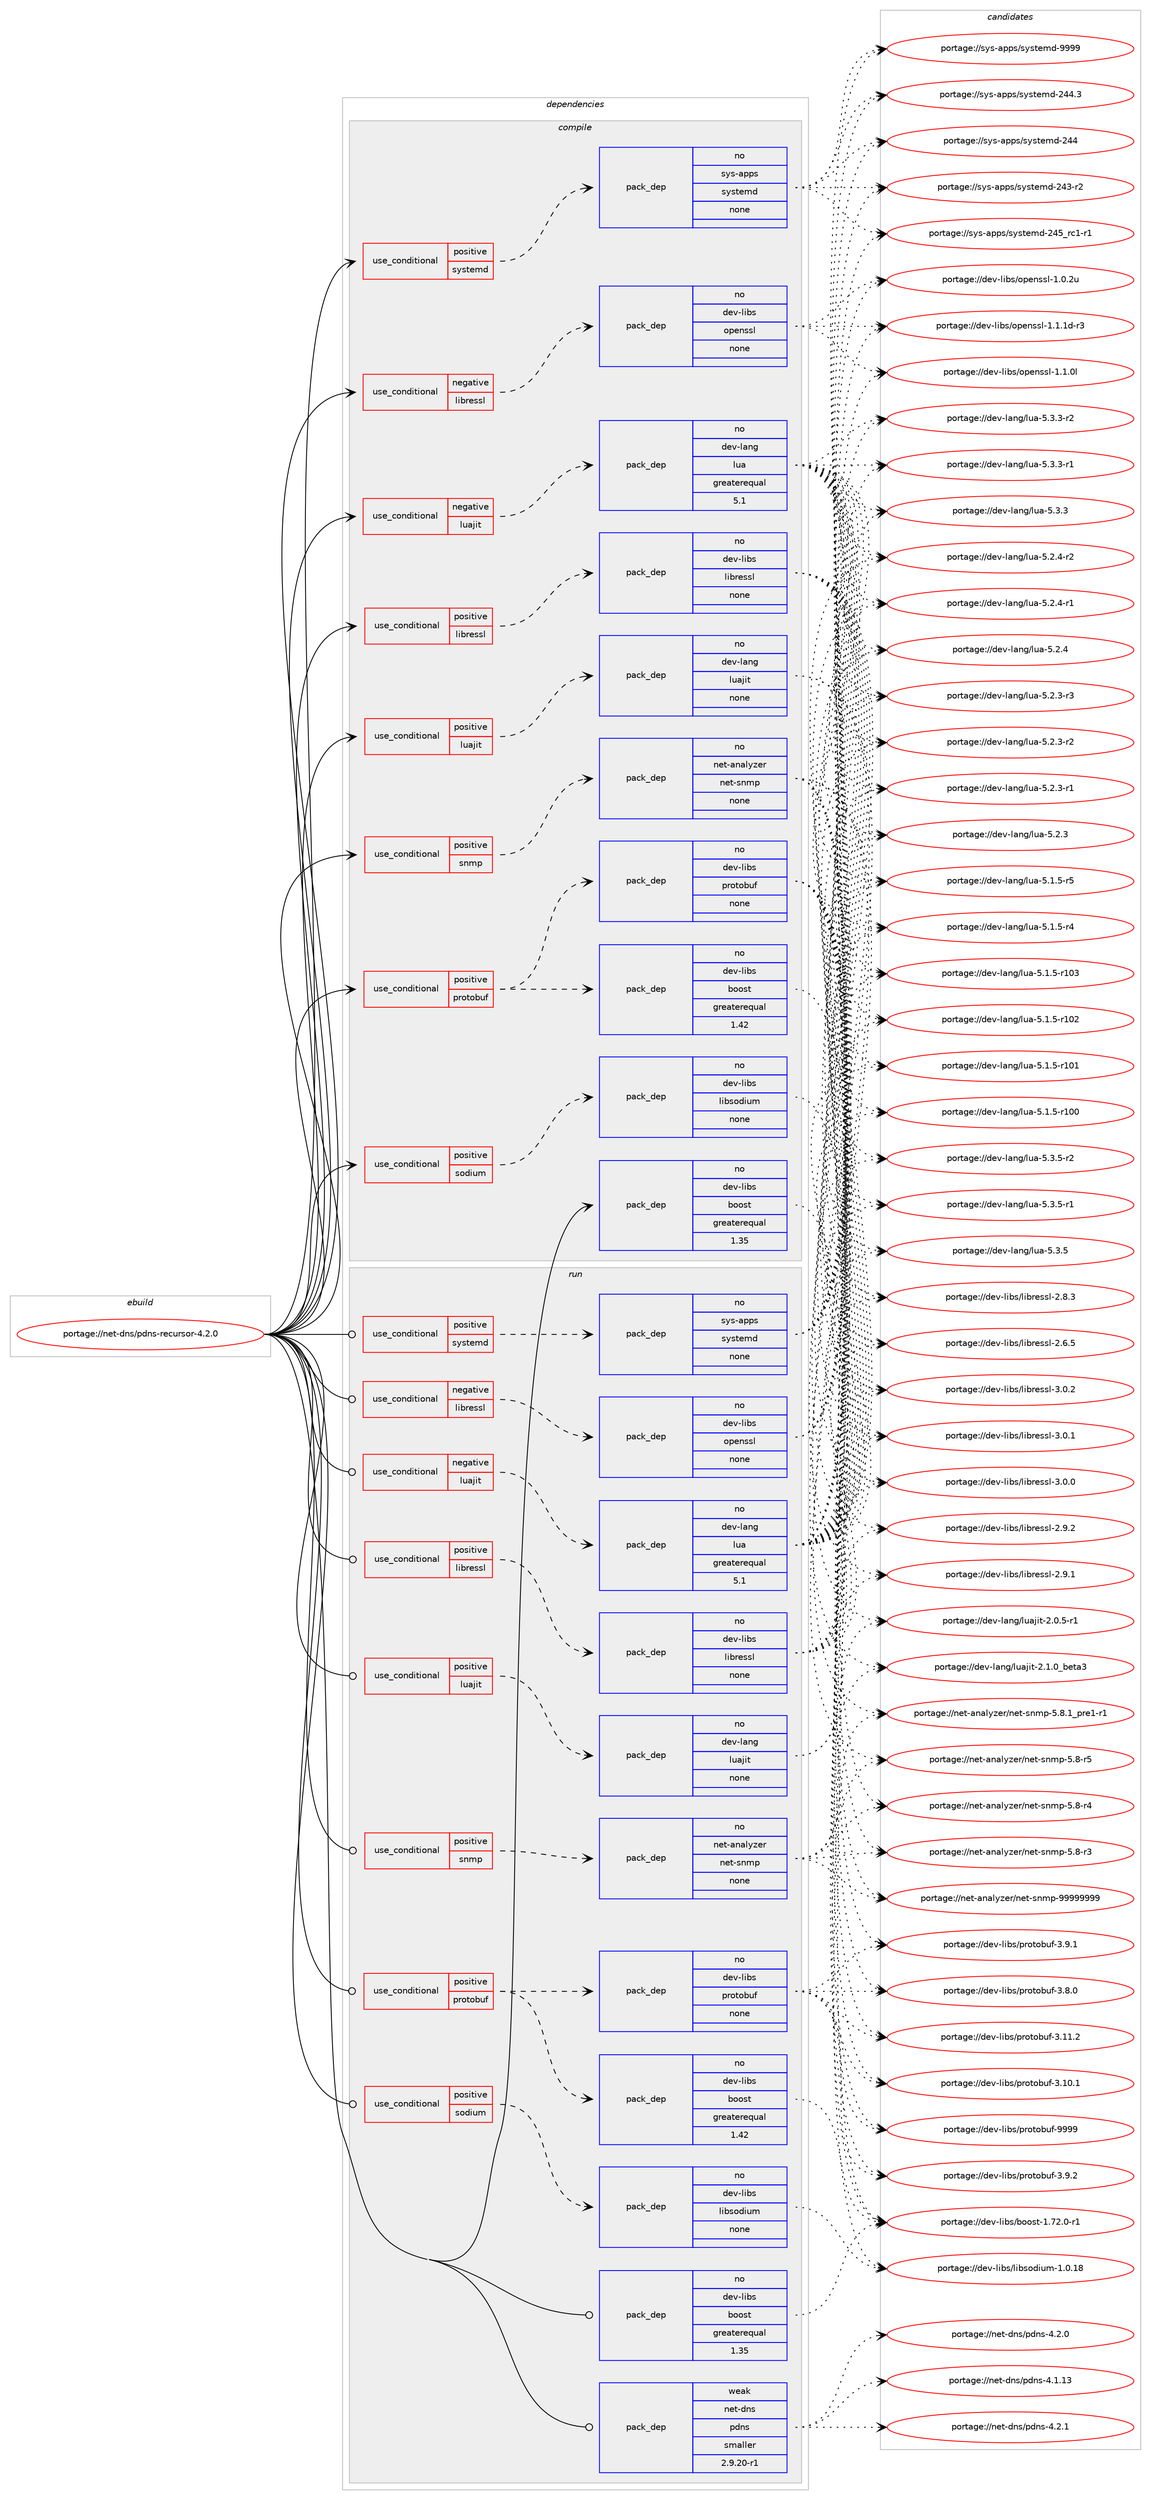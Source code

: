 digraph prolog {

# *************
# Graph options
# *************

newrank=true;
concentrate=true;
compound=true;
graph [rankdir=LR,fontname=Helvetica,fontsize=10,ranksep=1.5];#, ranksep=2.5, nodesep=0.2];
edge  [arrowhead=vee];
node  [fontname=Helvetica,fontsize=10];

# **********
# The ebuild
# **********

subgraph cluster_leftcol {
color=gray;
rank=same;
label=<<i>ebuild</i>>;
id [label="portage://net-dns/pdns-recursor-4.2.0", color=red, width=4, href="../net-dns/pdns-recursor-4.2.0.svg"];
}

# ****************
# The dependencies
# ****************

subgraph cluster_midcol {
color=gray;
label=<<i>dependencies</i>>;
subgraph cluster_compile {
fillcolor="#eeeeee";
style=filled;
label=<<i>compile</i>>;
subgraph cond29368 {
dependency134759 [label=<<TABLE BORDER="0" CELLBORDER="1" CELLSPACING="0" CELLPADDING="4"><TR><TD ROWSPAN="3" CELLPADDING="10">use_conditional</TD></TR><TR><TD>negative</TD></TR><TR><TD>libressl</TD></TR></TABLE>>, shape=none, color=red];
subgraph pack103078 {
dependency134760 [label=<<TABLE BORDER="0" CELLBORDER="1" CELLSPACING="0" CELLPADDING="4" WIDTH="220"><TR><TD ROWSPAN="6" CELLPADDING="30">pack_dep</TD></TR><TR><TD WIDTH="110">no</TD></TR><TR><TD>dev-libs</TD></TR><TR><TD>openssl</TD></TR><TR><TD>none</TD></TR><TR><TD></TD></TR></TABLE>>, shape=none, color=blue];
}
dependency134759:e -> dependency134760:w [weight=20,style="dashed",arrowhead="vee"];
}
id:e -> dependency134759:w [weight=20,style="solid",arrowhead="vee"];
subgraph cond29369 {
dependency134761 [label=<<TABLE BORDER="0" CELLBORDER="1" CELLSPACING="0" CELLPADDING="4"><TR><TD ROWSPAN="3" CELLPADDING="10">use_conditional</TD></TR><TR><TD>negative</TD></TR><TR><TD>luajit</TD></TR></TABLE>>, shape=none, color=red];
subgraph pack103079 {
dependency134762 [label=<<TABLE BORDER="0" CELLBORDER="1" CELLSPACING="0" CELLPADDING="4" WIDTH="220"><TR><TD ROWSPAN="6" CELLPADDING="30">pack_dep</TD></TR><TR><TD WIDTH="110">no</TD></TR><TR><TD>dev-lang</TD></TR><TR><TD>lua</TD></TR><TR><TD>greaterequal</TD></TR><TR><TD>5.1</TD></TR></TABLE>>, shape=none, color=blue];
}
dependency134761:e -> dependency134762:w [weight=20,style="dashed",arrowhead="vee"];
}
id:e -> dependency134761:w [weight=20,style="solid",arrowhead="vee"];
subgraph cond29370 {
dependency134763 [label=<<TABLE BORDER="0" CELLBORDER="1" CELLSPACING="0" CELLPADDING="4"><TR><TD ROWSPAN="3" CELLPADDING="10">use_conditional</TD></TR><TR><TD>positive</TD></TR><TR><TD>libressl</TD></TR></TABLE>>, shape=none, color=red];
subgraph pack103080 {
dependency134764 [label=<<TABLE BORDER="0" CELLBORDER="1" CELLSPACING="0" CELLPADDING="4" WIDTH="220"><TR><TD ROWSPAN="6" CELLPADDING="30">pack_dep</TD></TR><TR><TD WIDTH="110">no</TD></TR><TR><TD>dev-libs</TD></TR><TR><TD>libressl</TD></TR><TR><TD>none</TD></TR><TR><TD></TD></TR></TABLE>>, shape=none, color=blue];
}
dependency134763:e -> dependency134764:w [weight=20,style="dashed",arrowhead="vee"];
}
id:e -> dependency134763:w [weight=20,style="solid",arrowhead="vee"];
subgraph cond29371 {
dependency134765 [label=<<TABLE BORDER="0" CELLBORDER="1" CELLSPACING="0" CELLPADDING="4"><TR><TD ROWSPAN="3" CELLPADDING="10">use_conditional</TD></TR><TR><TD>positive</TD></TR><TR><TD>luajit</TD></TR></TABLE>>, shape=none, color=red];
subgraph pack103081 {
dependency134766 [label=<<TABLE BORDER="0" CELLBORDER="1" CELLSPACING="0" CELLPADDING="4" WIDTH="220"><TR><TD ROWSPAN="6" CELLPADDING="30">pack_dep</TD></TR><TR><TD WIDTH="110">no</TD></TR><TR><TD>dev-lang</TD></TR><TR><TD>luajit</TD></TR><TR><TD>none</TD></TR><TR><TD></TD></TR></TABLE>>, shape=none, color=blue];
}
dependency134765:e -> dependency134766:w [weight=20,style="dashed",arrowhead="vee"];
}
id:e -> dependency134765:w [weight=20,style="solid",arrowhead="vee"];
subgraph cond29372 {
dependency134767 [label=<<TABLE BORDER="0" CELLBORDER="1" CELLSPACING="0" CELLPADDING="4"><TR><TD ROWSPAN="3" CELLPADDING="10">use_conditional</TD></TR><TR><TD>positive</TD></TR><TR><TD>protobuf</TD></TR></TABLE>>, shape=none, color=red];
subgraph pack103082 {
dependency134768 [label=<<TABLE BORDER="0" CELLBORDER="1" CELLSPACING="0" CELLPADDING="4" WIDTH="220"><TR><TD ROWSPAN="6" CELLPADDING="30">pack_dep</TD></TR><TR><TD WIDTH="110">no</TD></TR><TR><TD>dev-libs</TD></TR><TR><TD>protobuf</TD></TR><TR><TD>none</TD></TR><TR><TD></TD></TR></TABLE>>, shape=none, color=blue];
}
dependency134767:e -> dependency134768:w [weight=20,style="dashed",arrowhead="vee"];
subgraph pack103083 {
dependency134769 [label=<<TABLE BORDER="0" CELLBORDER="1" CELLSPACING="0" CELLPADDING="4" WIDTH="220"><TR><TD ROWSPAN="6" CELLPADDING="30">pack_dep</TD></TR><TR><TD WIDTH="110">no</TD></TR><TR><TD>dev-libs</TD></TR><TR><TD>boost</TD></TR><TR><TD>greaterequal</TD></TR><TR><TD>1.42</TD></TR></TABLE>>, shape=none, color=blue];
}
dependency134767:e -> dependency134769:w [weight=20,style="dashed",arrowhead="vee"];
}
id:e -> dependency134767:w [weight=20,style="solid",arrowhead="vee"];
subgraph cond29373 {
dependency134770 [label=<<TABLE BORDER="0" CELLBORDER="1" CELLSPACING="0" CELLPADDING="4"><TR><TD ROWSPAN="3" CELLPADDING="10">use_conditional</TD></TR><TR><TD>positive</TD></TR><TR><TD>snmp</TD></TR></TABLE>>, shape=none, color=red];
subgraph pack103084 {
dependency134771 [label=<<TABLE BORDER="0" CELLBORDER="1" CELLSPACING="0" CELLPADDING="4" WIDTH="220"><TR><TD ROWSPAN="6" CELLPADDING="30">pack_dep</TD></TR><TR><TD WIDTH="110">no</TD></TR><TR><TD>net-analyzer</TD></TR><TR><TD>net-snmp</TD></TR><TR><TD>none</TD></TR><TR><TD></TD></TR></TABLE>>, shape=none, color=blue];
}
dependency134770:e -> dependency134771:w [weight=20,style="dashed",arrowhead="vee"];
}
id:e -> dependency134770:w [weight=20,style="solid",arrowhead="vee"];
subgraph cond29374 {
dependency134772 [label=<<TABLE BORDER="0" CELLBORDER="1" CELLSPACING="0" CELLPADDING="4"><TR><TD ROWSPAN="3" CELLPADDING="10">use_conditional</TD></TR><TR><TD>positive</TD></TR><TR><TD>sodium</TD></TR></TABLE>>, shape=none, color=red];
subgraph pack103085 {
dependency134773 [label=<<TABLE BORDER="0" CELLBORDER="1" CELLSPACING="0" CELLPADDING="4" WIDTH="220"><TR><TD ROWSPAN="6" CELLPADDING="30">pack_dep</TD></TR><TR><TD WIDTH="110">no</TD></TR><TR><TD>dev-libs</TD></TR><TR><TD>libsodium</TD></TR><TR><TD>none</TD></TR><TR><TD></TD></TR></TABLE>>, shape=none, color=blue];
}
dependency134772:e -> dependency134773:w [weight=20,style="dashed",arrowhead="vee"];
}
id:e -> dependency134772:w [weight=20,style="solid",arrowhead="vee"];
subgraph cond29375 {
dependency134774 [label=<<TABLE BORDER="0" CELLBORDER="1" CELLSPACING="0" CELLPADDING="4"><TR><TD ROWSPAN="3" CELLPADDING="10">use_conditional</TD></TR><TR><TD>positive</TD></TR><TR><TD>systemd</TD></TR></TABLE>>, shape=none, color=red];
subgraph pack103086 {
dependency134775 [label=<<TABLE BORDER="0" CELLBORDER="1" CELLSPACING="0" CELLPADDING="4" WIDTH="220"><TR><TD ROWSPAN="6" CELLPADDING="30">pack_dep</TD></TR><TR><TD WIDTH="110">no</TD></TR><TR><TD>sys-apps</TD></TR><TR><TD>systemd</TD></TR><TR><TD>none</TD></TR><TR><TD></TD></TR></TABLE>>, shape=none, color=blue];
}
dependency134774:e -> dependency134775:w [weight=20,style="dashed",arrowhead="vee"];
}
id:e -> dependency134774:w [weight=20,style="solid",arrowhead="vee"];
subgraph pack103087 {
dependency134776 [label=<<TABLE BORDER="0" CELLBORDER="1" CELLSPACING="0" CELLPADDING="4" WIDTH="220"><TR><TD ROWSPAN="6" CELLPADDING="30">pack_dep</TD></TR><TR><TD WIDTH="110">no</TD></TR><TR><TD>dev-libs</TD></TR><TR><TD>boost</TD></TR><TR><TD>greaterequal</TD></TR><TR><TD>1.35</TD></TR></TABLE>>, shape=none, color=blue];
}
id:e -> dependency134776:w [weight=20,style="solid",arrowhead="vee"];
}
subgraph cluster_compileandrun {
fillcolor="#eeeeee";
style=filled;
label=<<i>compile and run</i>>;
}
subgraph cluster_run {
fillcolor="#eeeeee";
style=filled;
label=<<i>run</i>>;
subgraph cond29376 {
dependency134777 [label=<<TABLE BORDER="0" CELLBORDER="1" CELLSPACING="0" CELLPADDING="4"><TR><TD ROWSPAN="3" CELLPADDING="10">use_conditional</TD></TR><TR><TD>negative</TD></TR><TR><TD>libressl</TD></TR></TABLE>>, shape=none, color=red];
subgraph pack103088 {
dependency134778 [label=<<TABLE BORDER="0" CELLBORDER="1" CELLSPACING="0" CELLPADDING="4" WIDTH="220"><TR><TD ROWSPAN="6" CELLPADDING="30">pack_dep</TD></TR><TR><TD WIDTH="110">no</TD></TR><TR><TD>dev-libs</TD></TR><TR><TD>openssl</TD></TR><TR><TD>none</TD></TR><TR><TD></TD></TR></TABLE>>, shape=none, color=blue];
}
dependency134777:e -> dependency134778:w [weight=20,style="dashed",arrowhead="vee"];
}
id:e -> dependency134777:w [weight=20,style="solid",arrowhead="odot"];
subgraph cond29377 {
dependency134779 [label=<<TABLE BORDER="0" CELLBORDER="1" CELLSPACING="0" CELLPADDING="4"><TR><TD ROWSPAN="3" CELLPADDING="10">use_conditional</TD></TR><TR><TD>negative</TD></TR><TR><TD>luajit</TD></TR></TABLE>>, shape=none, color=red];
subgraph pack103089 {
dependency134780 [label=<<TABLE BORDER="0" CELLBORDER="1" CELLSPACING="0" CELLPADDING="4" WIDTH="220"><TR><TD ROWSPAN="6" CELLPADDING="30">pack_dep</TD></TR><TR><TD WIDTH="110">no</TD></TR><TR><TD>dev-lang</TD></TR><TR><TD>lua</TD></TR><TR><TD>greaterequal</TD></TR><TR><TD>5.1</TD></TR></TABLE>>, shape=none, color=blue];
}
dependency134779:e -> dependency134780:w [weight=20,style="dashed",arrowhead="vee"];
}
id:e -> dependency134779:w [weight=20,style="solid",arrowhead="odot"];
subgraph cond29378 {
dependency134781 [label=<<TABLE BORDER="0" CELLBORDER="1" CELLSPACING="0" CELLPADDING="4"><TR><TD ROWSPAN="3" CELLPADDING="10">use_conditional</TD></TR><TR><TD>positive</TD></TR><TR><TD>libressl</TD></TR></TABLE>>, shape=none, color=red];
subgraph pack103090 {
dependency134782 [label=<<TABLE BORDER="0" CELLBORDER="1" CELLSPACING="0" CELLPADDING="4" WIDTH="220"><TR><TD ROWSPAN="6" CELLPADDING="30">pack_dep</TD></TR><TR><TD WIDTH="110">no</TD></TR><TR><TD>dev-libs</TD></TR><TR><TD>libressl</TD></TR><TR><TD>none</TD></TR><TR><TD></TD></TR></TABLE>>, shape=none, color=blue];
}
dependency134781:e -> dependency134782:w [weight=20,style="dashed",arrowhead="vee"];
}
id:e -> dependency134781:w [weight=20,style="solid",arrowhead="odot"];
subgraph cond29379 {
dependency134783 [label=<<TABLE BORDER="0" CELLBORDER="1" CELLSPACING="0" CELLPADDING="4"><TR><TD ROWSPAN="3" CELLPADDING="10">use_conditional</TD></TR><TR><TD>positive</TD></TR><TR><TD>luajit</TD></TR></TABLE>>, shape=none, color=red];
subgraph pack103091 {
dependency134784 [label=<<TABLE BORDER="0" CELLBORDER="1" CELLSPACING="0" CELLPADDING="4" WIDTH="220"><TR><TD ROWSPAN="6" CELLPADDING="30">pack_dep</TD></TR><TR><TD WIDTH="110">no</TD></TR><TR><TD>dev-lang</TD></TR><TR><TD>luajit</TD></TR><TR><TD>none</TD></TR><TR><TD></TD></TR></TABLE>>, shape=none, color=blue];
}
dependency134783:e -> dependency134784:w [weight=20,style="dashed",arrowhead="vee"];
}
id:e -> dependency134783:w [weight=20,style="solid",arrowhead="odot"];
subgraph cond29380 {
dependency134785 [label=<<TABLE BORDER="0" CELLBORDER="1" CELLSPACING="0" CELLPADDING="4"><TR><TD ROWSPAN="3" CELLPADDING="10">use_conditional</TD></TR><TR><TD>positive</TD></TR><TR><TD>protobuf</TD></TR></TABLE>>, shape=none, color=red];
subgraph pack103092 {
dependency134786 [label=<<TABLE BORDER="0" CELLBORDER="1" CELLSPACING="0" CELLPADDING="4" WIDTH="220"><TR><TD ROWSPAN="6" CELLPADDING="30">pack_dep</TD></TR><TR><TD WIDTH="110">no</TD></TR><TR><TD>dev-libs</TD></TR><TR><TD>protobuf</TD></TR><TR><TD>none</TD></TR><TR><TD></TD></TR></TABLE>>, shape=none, color=blue];
}
dependency134785:e -> dependency134786:w [weight=20,style="dashed",arrowhead="vee"];
subgraph pack103093 {
dependency134787 [label=<<TABLE BORDER="0" CELLBORDER="1" CELLSPACING="0" CELLPADDING="4" WIDTH="220"><TR><TD ROWSPAN="6" CELLPADDING="30">pack_dep</TD></TR><TR><TD WIDTH="110">no</TD></TR><TR><TD>dev-libs</TD></TR><TR><TD>boost</TD></TR><TR><TD>greaterequal</TD></TR><TR><TD>1.42</TD></TR></TABLE>>, shape=none, color=blue];
}
dependency134785:e -> dependency134787:w [weight=20,style="dashed",arrowhead="vee"];
}
id:e -> dependency134785:w [weight=20,style="solid",arrowhead="odot"];
subgraph cond29381 {
dependency134788 [label=<<TABLE BORDER="0" CELLBORDER="1" CELLSPACING="0" CELLPADDING="4"><TR><TD ROWSPAN="3" CELLPADDING="10">use_conditional</TD></TR><TR><TD>positive</TD></TR><TR><TD>snmp</TD></TR></TABLE>>, shape=none, color=red];
subgraph pack103094 {
dependency134789 [label=<<TABLE BORDER="0" CELLBORDER="1" CELLSPACING="0" CELLPADDING="4" WIDTH="220"><TR><TD ROWSPAN="6" CELLPADDING="30">pack_dep</TD></TR><TR><TD WIDTH="110">no</TD></TR><TR><TD>net-analyzer</TD></TR><TR><TD>net-snmp</TD></TR><TR><TD>none</TD></TR><TR><TD></TD></TR></TABLE>>, shape=none, color=blue];
}
dependency134788:e -> dependency134789:w [weight=20,style="dashed",arrowhead="vee"];
}
id:e -> dependency134788:w [weight=20,style="solid",arrowhead="odot"];
subgraph cond29382 {
dependency134790 [label=<<TABLE BORDER="0" CELLBORDER="1" CELLSPACING="0" CELLPADDING="4"><TR><TD ROWSPAN="3" CELLPADDING="10">use_conditional</TD></TR><TR><TD>positive</TD></TR><TR><TD>sodium</TD></TR></TABLE>>, shape=none, color=red];
subgraph pack103095 {
dependency134791 [label=<<TABLE BORDER="0" CELLBORDER="1" CELLSPACING="0" CELLPADDING="4" WIDTH="220"><TR><TD ROWSPAN="6" CELLPADDING="30">pack_dep</TD></TR><TR><TD WIDTH="110">no</TD></TR><TR><TD>dev-libs</TD></TR><TR><TD>libsodium</TD></TR><TR><TD>none</TD></TR><TR><TD></TD></TR></TABLE>>, shape=none, color=blue];
}
dependency134790:e -> dependency134791:w [weight=20,style="dashed",arrowhead="vee"];
}
id:e -> dependency134790:w [weight=20,style="solid",arrowhead="odot"];
subgraph cond29383 {
dependency134792 [label=<<TABLE BORDER="0" CELLBORDER="1" CELLSPACING="0" CELLPADDING="4"><TR><TD ROWSPAN="3" CELLPADDING="10">use_conditional</TD></TR><TR><TD>positive</TD></TR><TR><TD>systemd</TD></TR></TABLE>>, shape=none, color=red];
subgraph pack103096 {
dependency134793 [label=<<TABLE BORDER="0" CELLBORDER="1" CELLSPACING="0" CELLPADDING="4" WIDTH="220"><TR><TD ROWSPAN="6" CELLPADDING="30">pack_dep</TD></TR><TR><TD WIDTH="110">no</TD></TR><TR><TD>sys-apps</TD></TR><TR><TD>systemd</TD></TR><TR><TD>none</TD></TR><TR><TD></TD></TR></TABLE>>, shape=none, color=blue];
}
dependency134792:e -> dependency134793:w [weight=20,style="dashed",arrowhead="vee"];
}
id:e -> dependency134792:w [weight=20,style="solid",arrowhead="odot"];
subgraph pack103097 {
dependency134794 [label=<<TABLE BORDER="0" CELLBORDER="1" CELLSPACING="0" CELLPADDING="4" WIDTH="220"><TR><TD ROWSPAN="6" CELLPADDING="30">pack_dep</TD></TR><TR><TD WIDTH="110">no</TD></TR><TR><TD>dev-libs</TD></TR><TR><TD>boost</TD></TR><TR><TD>greaterequal</TD></TR><TR><TD>1.35</TD></TR></TABLE>>, shape=none, color=blue];
}
id:e -> dependency134794:w [weight=20,style="solid",arrowhead="odot"];
subgraph pack103098 {
dependency134795 [label=<<TABLE BORDER="0" CELLBORDER="1" CELLSPACING="0" CELLPADDING="4" WIDTH="220"><TR><TD ROWSPAN="6" CELLPADDING="30">pack_dep</TD></TR><TR><TD WIDTH="110">weak</TD></TR><TR><TD>net-dns</TD></TR><TR><TD>pdns</TD></TR><TR><TD>smaller</TD></TR><TR><TD>2.9.20-r1</TD></TR></TABLE>>, shape=none, color=blue];
}
id:e -> dependency134795:w [weight=20,style="solid",arrowhead="odot"];
}
}

# **************
# The candidates
# **************

subgraph cluster_choices {
rank=same;
color=gray;
label=<<i>candidates</i>>;

subgraph choice103078 {
color=black;
nodesep=1;
choice1001011184510810598115471111121011101151151084549464946491004511451 [label="portage://dev-libs/openssl-1.1.1d-r3", color=red, width=4,href="../dev-libs/openssl-1.1.1d-r3.svg"];
choice100101118451081059811547111112101110115115108454946494648108 [label="portage://dev-libs/openssl-1.1.0l", color=red, width=4,href="../dev-libs/openssl-1.1.0l.svg"];
choice100101118451081059811547111112101110115115108454946484650117 [label="portage://dev-libs/openssl-1.0.2u", color=red, width=4,href="../dev-libs/openssl-1.0.2u.svg"];
dependency134760:e -> choice1001011184510810598115471111121011101151151084549464946491004511451:w [style=dotted,weight="100"];
dependency134760:e -> choice100101118451081059811547111112101110115115108454946494648108:w [style=dotted,weight="100"];
dependency134760:e -> choice100101118451081059811547111112101110115115108454946484650117:w [style=dotted,weight="100"];
}
subgraph choice103079 {
color=black;
nodesep=1;
choice100101118451089711010347108117974553465146534511450 [label="portage://dev-lang/lua-5.3.5-r2", color=red, width=4,href="../dev-lang/lua-5.3.5-r2.svg"];
choice100101118451089711010347108117974553465146534511449 [label="portage://dev-lang/lua-5.3.5-r1", color=red, width=4,href="../dev-lang/lua-5.3.5-r1.svg"];
choice10010111845108971101034710811797455346514653 [label="portage://dev-lang/lua-5.3.5", color=red, width=4,href="../dev-lang/lua-5.3.5.svg"];
choice100101118451089711010347108117974553465146514511450 [label="portage://dev-lang/lua-5.3.3-r2", color=red, width=4,href="../dev-lang/lua-5.3.3-r2.svg"];
choice100101118451089711010347108117974553465146514511449 [label="portage://dev-lang/lua-5.3.3-r1", color=red, width=4,href="../dev-lang/lua-5.3.3-r1.svg"];
choice10010111845108971101034710811797455346514651 [label="portage://dev-lang/lua-5.3.3", color=red, width=4,href="../dev-lang/lua-5.3.3.svg"];
choice100101118451089711010347108117974553465046524511450 [label="portage://dev-lang/lua-5.2.4-r2", color=red, width=4,href="../dev-lang/lua-5.2.4-r2.svg"];
choice100101118451089711010347108117974553465046524511449 [label="portage://dev-lang/lua-5.2.4-r1", color=red, width=4,href="../dev-lang/lua-5.2.4-r1.svg"];
choice10010111845108971101034710811797455346504652 [label="portage://dev-lang/lua-5.2.4", color=red, width=4,href="../dev-lang/lua-5.2.4.svg"];
choice100101118451089711010347108117974553465046514511451 [label="portage://dev-lang/lua-5.2.3-r3", color=red, width=4,href="../dev-lang/lua-5.2.3-r3.svg"];
choice100101118451089711010347108117974553465046514511450 [label="portage://dev-lang/lua-5.2.3-r2", color=red, width=4,href="../dev-lang/lua-5.2.3-r2.svg"];
choice100101118451089711010347108117974553465046514511449 [label="portage://dev-lang/lua-5.2.3-r1", color=red, width=4,href="../dev-lang/lua-5.2.3-r1.svg"];
choice10010111845108971101034710811797455346504651 [label="portage://dev-lang/lua-5.2.3", color=red, width=4,href="../dev-lang/lua-5.2.3.svg"];
choice100101118451089711010347108117974553464946534511453 [label="portage://dev-lang/lua-5.1.5-r5", color=red, width=4,href="../dev-lang/lua-5.1.5-r5.svg"];
choice100101118451089711010347108117974553464946534511452 [label="portage://dev-lang/lua-5.1.5-r4", color=red, width=4,href="../dev-lang/lua-5.1.5-r4.svg"];
choice1001011184510897110103471081179745534649465345114494851 [label="portage://dev-lang/lua-5.1.5-r103", color=red, width=4,href="../dev-lang/lua-5.1.5-r103.svg"];
choice1001011184510897110103471081179745534649465345114494850 [label="portage://dev-lang/lua-5.1.5-r102", color=red, width=4,href="../dev-lang/lua-5.1.5-r102.svg"];
choice1001011184510897110103471081179745534649465345114494849 [label="portage://dev-lang/lua-5.1.5-r101", color=red, width=4,href="../dev-lang/lua-5.1.5-r101.svg"];
choice1001011184510897110103471081179745534649465345114494848 [label="portage://dev-lang/lua-5.1.5-r100", color=red, width=4,href="../dev-lang/lua-5.1.5-r100.svg"];
dependency134762:e -> choice100101118451089711010347108117974553465146534511450:w [style=dotted,weight="100"];
dependency134762:e -> choice100101118451089711010347108117974553465146534511449:w [style=dotted,weight="100"];
dependency134762:e -> choice10010111845108971101034710811797455346514653:w [style=dotted,weight="100"];
dependency134762:e -> choice100101118451089711010347108117974553465146514511450:w [style=dotted,weight="100"];
dependency134762:e -> choice100101118451089711010347108117974553465146514511449:w [style=dotted,weight="100"];
dependency134762:e -> choice10010111845108971101034710811797455346514651:w [style=dotted,weight="100"];
dependency134762:e -> choice100101118451089711010347108117974553465046524511450:w [style=dotted,weight="100"];
dependency134762:e -> choice100101118451089711010347108117974553465046524511449:w [style=dotted,weight="100"];
dependency134762:e -> choice10010111845108971101034710811797455346504652:w [style=dotted,weight="100"];
dependency134762:e -> choice100101118451089711010347108117974553465046514511451:w [style=dotted,weight="100"];
dependency134762:e -> choice100101118451089711010347108117974553465046514511450:w [style=dotted,weight="100"];
dependency134762:e -> choice100101118451089711010347108117974553465046514511449:w [style=dotted,weight="100"];
dependency134762:e -> choice10010111845108971101034710811797455346504651:w [style=dotted,weight="100"];
dependency134762:e -> choice100101118451089711010347108117974553464946534511453:w [style=dotted,weight="100"];
dependency134762:e -> choice100101118451089711010347108117974553464946534511452:w [style=dotted,weight="100"];
dependency134762:e -> choice1001011184510897110103471081179745534649465345114494851:w [style=dotted,weight="100"];
dependency134762:e -> choice1001011184510897110103471081179745534649465345114494850:w [style=dotted,weight="100"];
dependency134762:e -> choice1001011184510897110103471081179745534649465345114494849:w [style=dotted,weight="100"];
dependency134762:e -> choice1001011184510897110103471081179745534649465345114494848:w [style=dotted,weight="100"];
}
subgraph choice103080 {
color=black;
nodesep=1;
choice10010111845108105981154710810598114101115115108455146484650 [label="portage://dev-libs/libressl-3.0.2", color=red, width=4,href="../dev-libs/libressl-3.0.2.svg"];
choice10010111845108105981154710810598114101115115108455146484649 [label="portage://dev-libs/libressl-3.0.1", color=red, width=4,href="../dev-libs/libressl-3.0.1.svg"];
choice10010111845108105981154710810598114101115115108455146484648 [label="portage://dev-libs/libressl-3.0.0", color=red, width=4,href="../dev-libs/libressl-3.0.0.svg"];
choice10010111845108105981154710810598114101115115108455046574650 [label="portage://dev-libs/libressl-2.9.2", color=red, width=4,href="../dev-libs/libressl-2.9.2.svg"];
choice10010111845108105981154710810598114101115115108455046574649 [label="portage://dev-libs/libressl-2.9.1", color=red, width=4,href="../dev-libs/libressl-2.9.1.svg"];
choice10010111845108105981154710810598114101115115108455046564651 [label="portage://dev-libs/libressl-2.8.3", color=red, width=4,href="../dev-libs/libressl-2.8.3.svg"];
choice10010111845108105981154710810598114101115115108455046544653 [label="portage://dev-libs/libressl-2.6.5", color=red, width=4,href="../dev-libs/libressl-2.6.5.svg"];
dependency134764:e -> choice10010111845108105981154710810598114101115115108455146484650:w [style=dotted,weight="100"];
dependency134764:e -> choice10010111845108105981154710810598114101115115108455146484649:w [style=dotted,weight="100"];
dependency134764:e -> choice10010111845108105981154710810598114101115115108455146484648:w [style=dotted,weight="100"];
dependency134764:e -> choice10010111845108105981154710810598114101115115108455046574650:w [style=dotted,weight="100"];
dependency134764:e -> choice10010111845108105981154710810598114101115115108455046574649:w [style=dotted,weight="100"];
dependency134764:e -> choice10010111845108105981154710810598114101115115108455046564651:w [style=dotted,weight="100"];
dependency134764:e -> choice10010111845108105981154710810598114101115115108455046544653:w [style=dotted,weight="100"];
}
subgraph choice103081 {
color=black;
nodesep=1;
choice1001011184510897110103471081179710610511645504649464895981011169751 [label="portage://dev-lang/luajit-2.1.0_beta3", color=red, width=4,href="../dev-lang/luajit-2.1.0_beta3.svg"];
choice100101118451089711010347108117971061051164550464846534511449 [label="portage://dev-lang/luajit-2.0.5-r1", color=red, width=4,href="../dev-lang/luajit-2.0.5-r1.svg"];
dependency134766:e -> choice1001011184510897110103471081179710610511645504649464895981011169751:w [style=dotted,weight="100"];
dependency134766:e -> choice100101118451089711010347108117971061051164550464846534511449:w [style=dotted,weight="100"];
}
subgraph choice103082 {
color=black;
nodesep=1;
choice100101118451081059811547112114111116111981171024557575757 [label="portage://dev-libs/protobuf-9999", color=red, width=4,href="../dev-libs/protobuf-9999.svg"];
choice10010111845108105981154711211411111611198117102455146574650 [label="portage://dev-libs/protobuf-3.9.2", color=red, width=4,href="../dev-libs/protobuf-3.9.2.svg"];
choice10010111845108105981154711211411111611198117102455146574649 [label="portage://dev-libs/protobuf-3.9.1", color=red, width=4,href="../dev-libs/protobuf-3.9.1.svg"];
choice10010111845108105981154711211411111611198117102455146564648 [label="portage://dev-libs/protobuf-3.8.0", color=red, width=4,href="../dev-libs/protobuf-3.8.0.svg"];
choice1001011184510810598115471121141111161119811710245514649494650 [label="portage://dev-libs/protobuf-3.11.2", color=red, width=4,href="../dev-libs/protobuf-3.11.2.svg"];
choice1001011184510810598115471121141111161119811710245514649484649 [label="portage://dev-libs/protobuf-3.10.1", color=red, width=4,href="../dev-libs/protobuf-3.10.1.svg"];
dependency134768:e -> choice100101118451081059811547112114111116111981171024557575757:w [style=dotted,weight="100"];
dependency134768:e -> choice10010111845108105981154711211411111611198117102455146574650:w [style=dotted,weight="100"];
dependency134768:e -> choice10010111845108105981154711211411111611198117102455146574649:w [style=dotted,weight="100"];
dependency134768:e -> choice10010111845108105981154711211411111611198117102455146564648:w [style=dotted,weight="100"];
dependency134768:e -> choice1001011184510810598115471121141111161119811710245514649494650:w [style=dotted,weight="100"];
dependency134768:e -> choice1001011184510810598115471121141111161119811710245514649484649:w [style=dotted,weight="100"];
}
subgraph choice103083 {
color=black;
nodesep=1;
choice10010111845108105981154798111111115116454946555046484511449 [label="portage://dev-libs/boost-1.72.0-r1", color=red, width=4,href="../dev-libs/boost-1.72.0-r1.svg"];
dependency134769:e -> choice10010111845108105981154798111111115116454946555046484511449:w [style=dotted,weight="100"];
}
subgraph choice103084 {
color=black;
nodesep=1;
choice1101011164597110971081211221011144711010111645115110109112455757575757575757 [label="portage://net-analyzer/net-snmp-99999999", color=red, width=4,href="../net-analyzer/net-snmp-99999999.svg"];
choice110101116459711097108121122101114471101011164511511010911245534656464995112114101494511449 [label="portage://net-analyzer/net-snmp-5.8.1_pre1-r1", color=red, width=4,href="../net-analyzer/net-snmp-5.8.1_pre1-r1.svg"];
choice1101011164597110971081211221011144711010111645115110109112455346564511453 [label="portage://net-analyzer/net-snmp-5.8-r5", color=red, width=4,href="../net-analyzer/net-snmp-5.8-r5.svg"];
choice1101011164597110971081211221011144711010111645115110109112455346564511452 [label="portage://net-analyzer/net-snmp-5.8-r4", color=red, width=4,href="../net-analyzer/net-snmp-5.8-r4.svg"];
choice1101011164597110971081211221011144711010111645115110109112455346564511451 [label="portage://net-analyzer/net-snmp-5.8-r3", color=red, width=4,href="../net-analyzer/net-snmp-5.8-r3.svg"];
dependency134771:e -> choice1101011164597110971081211221011144711010111645115110109112455757575757575757:w [style=dotted,weight="100"];
dependency134771:e -> choice110101116459711097108121122101114471101011164511511010911245534656464995112114101494511449:w [style=dotted,weight="100"];
dependency134771:e -> choice1101011164597110971081211221011144711010111645115110109112455346564511453:w [style=dotted,weight="100"];
dependency134771:e -> choice1101011164597110971081211221011144711010111645115110109112455346564511452:w [style=dotted,weight="100"];
dependency134771:e -> choice1101011164597110971081211221011144711010111645115110109112455346564511451:w [style=dotted,weight="100"];
}
subgraph choice103085 {
color=black;
nodesep=1;
choice1001011184510810598115471081059811511110010511710945494648464956 [label="portage://dev-libs/libsodium-1.0.18", color=red, width=4,href="../dev-libs/libsodium-1.0.18.svg"];
dependency134773:e -> choice1001011184510810598115471081059811511110010511710945494648464956:w [style=dotted,weight="100"];
}
subgraph choice103086 {
color=black;
nodesep=1;
choice1151211154597112112115471151211151161011091004557575757 [label="portage://sys-apps/systemd-9999", color=red, width=4,href="../sys-apps/systemd-9999.svg"];
choice115121115459711211211547115121115116101109100455052539511499494511449 [label="portage://sys-apps/systemd-245_rc1-r1", color=red, width=4,href="../sys-apps/systemd-245_rc1-r1.svg"];
choice115121115459711211211547115121115116101109100455052524651 [label="portage://sys-apps/systemd-244.3", color=red, width=4,href="../sys-apps/systemd-244.3.svg"];
choice11512111545971121121154711512111511610110910045505252 [label="portage://sys-apps/systemd-244", color=red, width=4,href="../sys-apps/systemd-244.svg"];
choice115121115459711211211547115121115116101109100455052514511450 [label="portage://sys-apps/systemd-243-r2", color=red, width=4,href="../sys-apps/systemd-243-r2.svg"];
dependency134775:e -> choice1151211154597112112115471151211151161011091004557575757:w [style=dotted,weight="100"];
dependency134775:e -> choice115121115459711211211547115121115116101109100455052539511499494511449:w [style=dotted,weight="100"];
dependency134775:e -> choice115121115459711211211547115121115116101109100455052524651:w [style=dotted,weight="100"];
dependency134775:e -> choice11512111545971121121154711512111511610110910045505252:w [style=dotted,weight="100"];
dependency134775:e -> choice115121115459711211211547115121115116101109100455052514511450:w [style=dotted,weight="100"];
}
subgraph choice103087 {
color=black;
nodesep=1;
choice10010111845108105981154798111111115116454946555046484511449 [label="portage://dev-libs/boost-1.72.0-r1", color=red, width=4,href="../dev-libs/boost-1.72.0-r1.svg"];
dependency134776:e -> choice10010111845108105981154798111111115116454946555046484511449:w [style=dotted,weight="100"];
}
subgraph choice103088 {
color=black;
nodesep=1;
choice1001011184510810598115471111121011101151151084549464946491004511451 [label="portage://dev-libs/openssl-1.1.1d-r3", color=red, width=4,href="../dev-libs/openssl-1.1.1d-r3.svg"];
choice100101118451081059811547111112101110115115108454946494648108 [label="portage://dev-libs/openssl-1.1.0l", color=red, width=4,href="../dev-libs/openssl-1.1.0l.svg"];
choice100101118451081059811547111112101110115115108454946484650117 [label="portage://dev-libs/openssl-1.0.2u", color=red, width=4,href="../dev-libs/openssl-1.0.2u.svg"];
dependency134778:e -> choice1001011184510810598115471111121011101151151084549464946491004511451:w [style=dotted,weight="100"];
dependency134778:e -> choice100101118451081059811547111112101110115115108454946494648108:w [style=dotted,weight="100"];
dependency134778:e -> choice100101118451081059811547111112101110115115108454946484650117:w [style=dotted,weight="100"];
}
subgraph choice103089 {
color=black;
nodesep=1;
choice100101118451089711010347108117974553465146534511450 [label="portage://dev-lang/lua-5.3.5-r2", color=red, width=4,href="../dev-lang/lua-5.3.5-r2.svg"];
choice100101118451089711010347108117974553465146534511449 [label="portage://dev-lang/lua-5.3.5-r1", color=red, width=4,href="../dev-lang/lua-5.3.5-r1.svg"];
choice10010111845108971101034710811797455346514653 [label="portage://dev-lang/lua-5.3.5", color=red, width=4,href="../dev-lang/lua-5.3.5.svg"];
choice100101118451089711010347108117974553465146514511450 [label="portage://dev-lang/lua-5.3.3-r2", color=red, width=4,href="../dev-lang/lua-5.3.3-r2.svg"];
choice100101118451089711010347108117974553465146514511449 [label="portage://dev-lang/lua-5.3.3-r1", color=red, width=4,href="../dev-lang/lua-5.3.3-r1.svg"];
choice10010111845108971101034710811797455346514651 [label="portage://dev-lang/lua-5.3.3", color=red, width=4,href="../dev-lang/lua-5.3.3.svg"];
choice100101118451089711010347108117974553465046524511450 [label="portage://dev-lang/lua-5.2.4-r2", color=red, width=4,href="../dev-lang/lua-5.2.4-r2.svg"];
choice100101118451089711010347108117974553465046524511449 [label="portage://dev-lang/lua-5.2.4-r1", color=red, width=4,href="../dev-lang/lua-5.2.4-r1.svg"];
choice10010111845108971101034710811797455346504652 [label="portage://dev-lang/lua-5.2.4", color=red, width=4,href="../dev-lang/lua-5.2.4.svg"];
choice100101118451089711010347108117974553465046514511451 [label="portage://dev-lang/lua-5.2.3-r3", color=red, width=4,href="../dev-lang/lua-5.2.3-r3.svg"];
choice100101118451089711010347108117974553465046514511450 [label="portage://dev-lang/lua-5.2.3-r2", color=red, width=4,href="../dev-lang/lua-5.2.3-r2.svg"];
choice100101118451089711010347108117974553465046514511449 [label="portage://dev-lang/lua-5.2.3-r1", color=red, width=4,href="../dev-lang/lua-5.2.3-r1.svg"];
choice10010111845108971101034710811797455346504651 [label="portage://dev-lang/lua-5.2.3", color=red, width=4,href="../dev-lang/lua-5.2.3.svg"];
choice100101118451089711010347108117974553464946534511453 [label="portage://dev-lang/lua-5.1.5-r5", color=red, width=4,href="../dev-lang/lua-5.1.5-r5.svg"];
choice100101118451089711010347108117974553464946534511452 [label="portage://dev-lang/lua-5.1.5-r4", color=red, width=4,href="../dev-lang/lua-5.1.5-r4.svg"];
choice1001011184510897110103471081179745534649465345114494851 [label="portage://dev-lang/lua-5.1.5-r103", color=red, width=4,href="../dev-lang/lua-5.1.5-r103.svg"];
choice1001011184510897110103471081179745534649465345114494850 [label="portage://dev-lang/lua-5.1.5-r102", color=red, width=4,href="../dev-lang/lua-5.1.5-r102.svg"];
choice1001011184510897110103471081179745534649465345114494849 [label="portage://dev-lang/lua-5.1.5-r101", color=red, width=4,href="../dev-lang/lua-5.1.5-r101.svg"];
choice1001011184510897110103471081179745534649465345114494848 [label="portage://dev-lang/lua-5.1.5-r100", color=red, width=4,href="../dev-lang/lua-5.1.5-r100.svg"];
dependency134780:e -> choice100101118451089711010347108117974553465146534511450:w [style=dotted,weight="100"];
dependency134780:e -> choice100101118451089711010347108117974553465146534511449:w [style=dotted,weight="100"];
dependency134780:e -> choice10010111845108971101034710811797455346514653:w [style=dotted,weight="100"];
dependency134780:e -> choice100101118451089711010347108117974553465146514511450:w [style=dotted,weight="100"];
dependency134780:e -> choice100101118451089711010347108117974553465146514511449:w [style=dotted,weight="100"];
dependency134780:e -> choice10010111845108971101034710811797455346514651:w [style=dotted,weight="100"];
dependency134780:e -> choice100101118451089711010347108117974553465046524511450:w [style=dotted,weight="100"];
dependency134780:e -> choice100101118451089711010347108117974553465046524511449:w [style=dotted,weight="100"];
dependency134780:e -> choice10010111845108971101034710811797455346504652:w [style=dotted,weight="100"];
dependency134780:e -> choice100101118451089711010347108117974553465046514511451:w [style=dotted,weight="100"];
dependency134780:e -> choice100101118451089711010347108117974553465046514511450:w [style=dotted,weight="100"];
dependency134780:e -> choice100101118451089711010347108117974553465046514511449:w [style=dotted,weight="100"];
dependency134780:e -> choice10010111845108971101034710811797455346504651:w [style=dotted,weight="100"];
dependency134780:e -> choice100101118451089711010347108117974553464946534511453:w [style=dotted,weight="100"];
dependency134780:e -> choice100101118451089711010347108117974553464946534511452:w [style=dotted,weight="100"];
dependency134780:e -> choice1001011184510897110103471081179745534649465345114494851:w [style=dotted,weight="100"];
dependency134780:e -> choice1001011184510897110103471081179745534649465345114494850:w [style=dotted,weight="100"];
dependency134780:e -> choice1001011184510897110103471081179745534649465345114494849:w [style=dotted,weight="100"];
dependency134780:e -> choice1001011184510897110103471081179745534649465345114494848:w [style=dotted,weight="100"];
}
subgraph choice103090 {
color=black;
nodesep=1;
choice10010111845108105981154710810598114101115115108455146484650 [label="portage://dev-libs/libressl-3.0.2", color=red, width=4,href="../dev-libs/libressl-3.0.2.svg"];
choice10010111845108105981154710810598114101115115108455146484649 [label="portage://dev-libs/libressl-3.0.1", color=red, width=4,href="../dev-libs/libressl-3.0.1.svg"];
choice10010111845108105981154710810598114101115115108455146484648 [label="portage://dev-libs/libressl-3.0.0", color=red, width=4,href="../dev-libs/libressl-3.0.0.svg"];
choice10010111845108105981154710810598114101115115108455046574650 [label="portage://dev-libs/libressl-2.9.2", color=red, width=4,href="../dev-libs/libressl-2.9.2.svg"];
choice10010111845108105981154710810598114101115115108455046574649 [label="portage://dev-libs/libressl-2.9.1", color=red, width=4,href="../dev-libs/libressl-2.9.1.svg"];
choice10010111845108105981154710810598114101115115108455046564651 [label="portage://dev-libs/libressl-2.8.3", color=red, width=4,href="../dev-libs/libressl-2.8.3.svg"];
choice10010111845108105981154710810598114101115115108455046544653 [label="portage://dev-libs/libressl-2.6.5", color=red, width=4,href="../dev-libs/libressl-2.6.5.svg"];
dependency134782:e -> choice10010111845108105981154710810598114101115115108455146484650:w [style=dotted,weight="100"];
dependency134782:e -> choice10010111845108105981154710810598114101115115108455146484649:w [style=dotted,weight="100"];
dependency134782:e -> choice10010111845108105981154710810598114101115115108455146484648:w [style=dotted,weight="100"];
dependency134782:e -> choice10010111845108105981154710810598114101115115108455046574650:w [style=dotted,weight="100"];
dependency134782:e -> choice10010111845108105981154710810598114101115115108455046574649:w [style=dotted,weight="100"];
dependency134782:e -> choice10010111845108105981154710810598114101115115108455046564651:w [style=dotted,weight="100"];
dependency134782:e -> choice10010111845108105981154710810598114101115115108455046544653:w [style=dotted,weight="100"];
}
subgraph choice103091 {
color=black;
nodesep=1;
choice1001011184510897110103471081179710610511645504649464895981011169751 [label="portage://dev-lang/luajit-2.1.0_beta3", color=red, width=4,href="../dev-lang/luajit-2.1.0_beta3.svg"];
choice100101118451089711010347108117971061051164550464846534511449 [label="portage://dev-lang/luajit-2.0.5-r1", color=red, width=4,href="../dev-lang/luajit-2.0.5-r1.svg"];
dependency134784:e -> choice1001011184510897110103471081179710610511645504649464895981011169751:w [style=dotted,weight="100"];
dependency134784:e -> choice100101118451089711010347108117971061051164550464846534511449:w [style=dotted,weight="100"];
}
subgraph choice103092 {
color=black;
nodesep=1;
choice100101118451081059811547112114111116111981171024557575757 [label="portage://dev-libs/protobuf-9999", color=red, width=4,href="../dev-libs/protobuf-9999.svg"];
choice10010111845108105981154711211411111611198117102455146574650 [label="portage://dev-libs/protobuf-3.9.2", color=red, width=4,href="../dev-libs/protobuf-3.9.2.svg"];
choice10010111845108105981154711211411111611198117102455146574649 [label="portage://dev-libs/protobuf-3.9.1", color=red, width=4,href="../dev-libs/protobuf-3.9.1.svg"];
choice10010111845108105981154711211411111611198117102455146564648 [label="portage://dev-libs/protobuf-3.8.0", color=red, width=4,href="../dev-libs/protobuf-3.8.0.svg"];
choice1001011184510810598115471121141111161119811710245514649494650 [label="portage://dev-libs/protobuf-3.11.2", color=red, width=4,href="../dev-libs/protobuf-3.11.2.svg"];
choice1001011184510810598115471121141111161119811710245514649484649 [label="portage://dev-libs/protobuf-3.10.1", color=red, width=4,href="../dev-libs/protobuf-3.10.1.svg"];
dependency134786:e -> choice100101118451081059811547112114111116111981171024557575757:w [style=dotted,weight="100"];
dependency134786:e -> choice10010111845108105981154711211411111611198117102455146574650:w [style=dotted,weight="100"];
dependency134786:e -> choice10010111845108105981154711211411111611198117102455146574649:w [style=dotted,weight="100"];
dependency134786:e -> choice10010111845108105981154711211411111611198117102455146564648:w [style=dotted,weight="100"];
dependency134786:e -> choice1001011184510810598115471121141111161119811710245514649494650:w [style=dotted,weight="100"];
dependency134786:e -> choice1001011184510810598115471121141111161119811710245514649484649:w [style=dotted,weight="100"];
}
subgraph choice103093 {
color=black;
nodesep=1;
choice10010111845108105981154798111111115116454946555046484511449 [label="portage://dev-libs/boost-1.72.0-r1", color=red, width=4,href="../dev-libs/boost-1.72.0-r1.svg"];
dependency134787:e -> choice10010111845108105981154798111111115116454946555046484511449:w [style=dotted,weight="100"];
}
subgraph choice103094 {
color=black;
nodesep=1;
choice1101011164597110971081211221011144711010111645115110109112455757575757575757 [label="portage://net-analyzer/net-snmp-99999999", color=red, width=4,href="../net-analyzer/net-snmp-99999999.svg"];
choice110101116459711097108121122101114471101011164511511010911245534656464995112114101494511449 [label="portage://net-analyzer/net-snmp-5.8.1_pre1-r1", color=red, width=4,href="../net-analyzer/net-snmp-5.8.1_pre1-r1.svg"];
choice1101011164597110971081211221011144711010111645115110109112455346564511453 [label="portage://net-analyzer/net-snmp-5.8-r5", color=red, width=4,href="../net-analyzer/net-snmp-5.8-r5.svg"];
choice1101011164597110971081211221011144711010111645115110109112455346564511452 [label="portage://net-analyzer/net-snmp-5.8-r4", color=red, width=4,href="../net-analyzer/net-snmp-5.8-r4.svg"];
choice1101011164597110971081211221011144711010111645115110109112455346564511451 [label="portage://net-analyzer/net-snmp-5.8-r3", color=red, width=4,href="../net-analyzer/net-snmp-5.8-r3.svg"];
dependency134789:e -> choice1101011164597110971081211221011144711010111645115110109112455757575757575757:w [style=dotted,weight="100"];
dependency134789:e -> choice110101116459711097108121122101114471101011164511511010911245534656464995112114101494511449:w [style=dotted,weight="100"];
dependency134789:e -> choice1101011164597110971081211221011144711010111645115110109112455346564511453:w [style=dotted,weight="100"];
dependency134789:e -> choice1101011164597110971081211221011144711010111645115110109112455346564511452:w [style=dotted,weight="100"];
dependency134789:e -> choice1101011164597110971081211221011144711010111645115110109112455346564511451:w [style=dotted,weight="100"];
}
subgraph choice103095 {
color=black;
nodesep=1;
choice1001011184510810598115471081059811511110010511710945494648464956 [label="portage://dev-libs/libsodium-1.0.18", color=red, width=4,href="../dev-libs/libsodium-1.0.18.svg"];
dependency134791:e -> choice1001011184510810598115471081059811511110010511710945494648464956:w [style=dotted,weight="100"];
}
subgraph choice103096 {
color=black;
nodesep=1;
choice1151211154597112112115471151211151161011091004557575757 [label="portage://sys-apps/systemd-9999", color=red, width=4,href="../sys-apps/systemd-9999.svg"];
choice115121115459711211211547115121115116101109100455052539511499494511449 [label="portage://sys-apps/systemd-245_rc1-r1", color=red, width=4,href="../sys-apps/systemd-245_rc1-r1.svg"];
choice115121115459711211211547115121115116101109100455052524651 [label="portage://sys-apps/systemd-244.3", color=red, width=4,href="../sys-apps/systemd-244.3.svg"];
choice11512111545971121121154711512111511610110910045505252 [label="portage://sys-apps/systemd-244", color=red, width=4,href="../sys-apps/systemd-244.svg"];
choice115121115459711211211547115121115116101109100455052514511450 [label="portage://sys-apps/systemd-243-r2", color=red, width=4,href="../sys-apps/systemd-243-r2.svg"];
dependency134793:e -> choice1151211154597112112115471151211151161011091004557575757:w [style=dotted,weight="100"];
dependency134793:e -> choice115121115459711211211547115121115116101109100455052539511499494511449:w [style=dotted,weight="100"];
dependency134793:e -> choice115121115459711211211547115121115116101109100455052524651:w [style=dotted,weight="100"];
dependency134793:e -> choice11512111545971121121154711512111511610110910045505252:w [style=dotted,weight="100"];
dependency134793:e -> choice115121115459711211211547115121115116101109100455052514511450:w [style=dotted,weight="100"];
}
subgraph choice103097 {
color=black;
nodesep=1;
choice10010111845108105981154798111111115116454946555046484511449 [label="portage://dev-libs/boost-1.72.0-r1", color=red, width=4,href="../dev-libs/boost-1.72.0-r1.svg"];
dependency134794:e -> choice10010111845108105981154798111111115116454946555046484511449:w [style=dotted,weight="100"];
}
subgraph choice103098 {
color=black;
nodesep=1;
choice1101011164510011011547112100110115455246504649 [label="portage://net-dns/pdns-4.2.1", color=red, width=4,href="../net-dns/pdns-4.2.1.svg"];
choice1101011164510011011547112100110115455246504648 [label="portage://net-dns/pdns-4.2.0", color=red, width=4,href="../net-dns/pdns-4.2.0.svg"];
choice110101116451001101154711210011011545524649464951 [label="portage://net-dns/pdns-4.1.13", color=red, width=4,href="../net-dns/pdns-4.1.13.svg"];
dependency134795:e -> choice1101011164510011011547112100110115455246504649:w [style=dotted,weight="100"];
dependency134795:e -> choice1101011164510011011547112100110115455246504648:w [style=dotted,weight="100"];
dependency134795:e -> choice110101116451001101154711210011011545524649464951:w [style=dotted,weight="100"];
}
}

}
